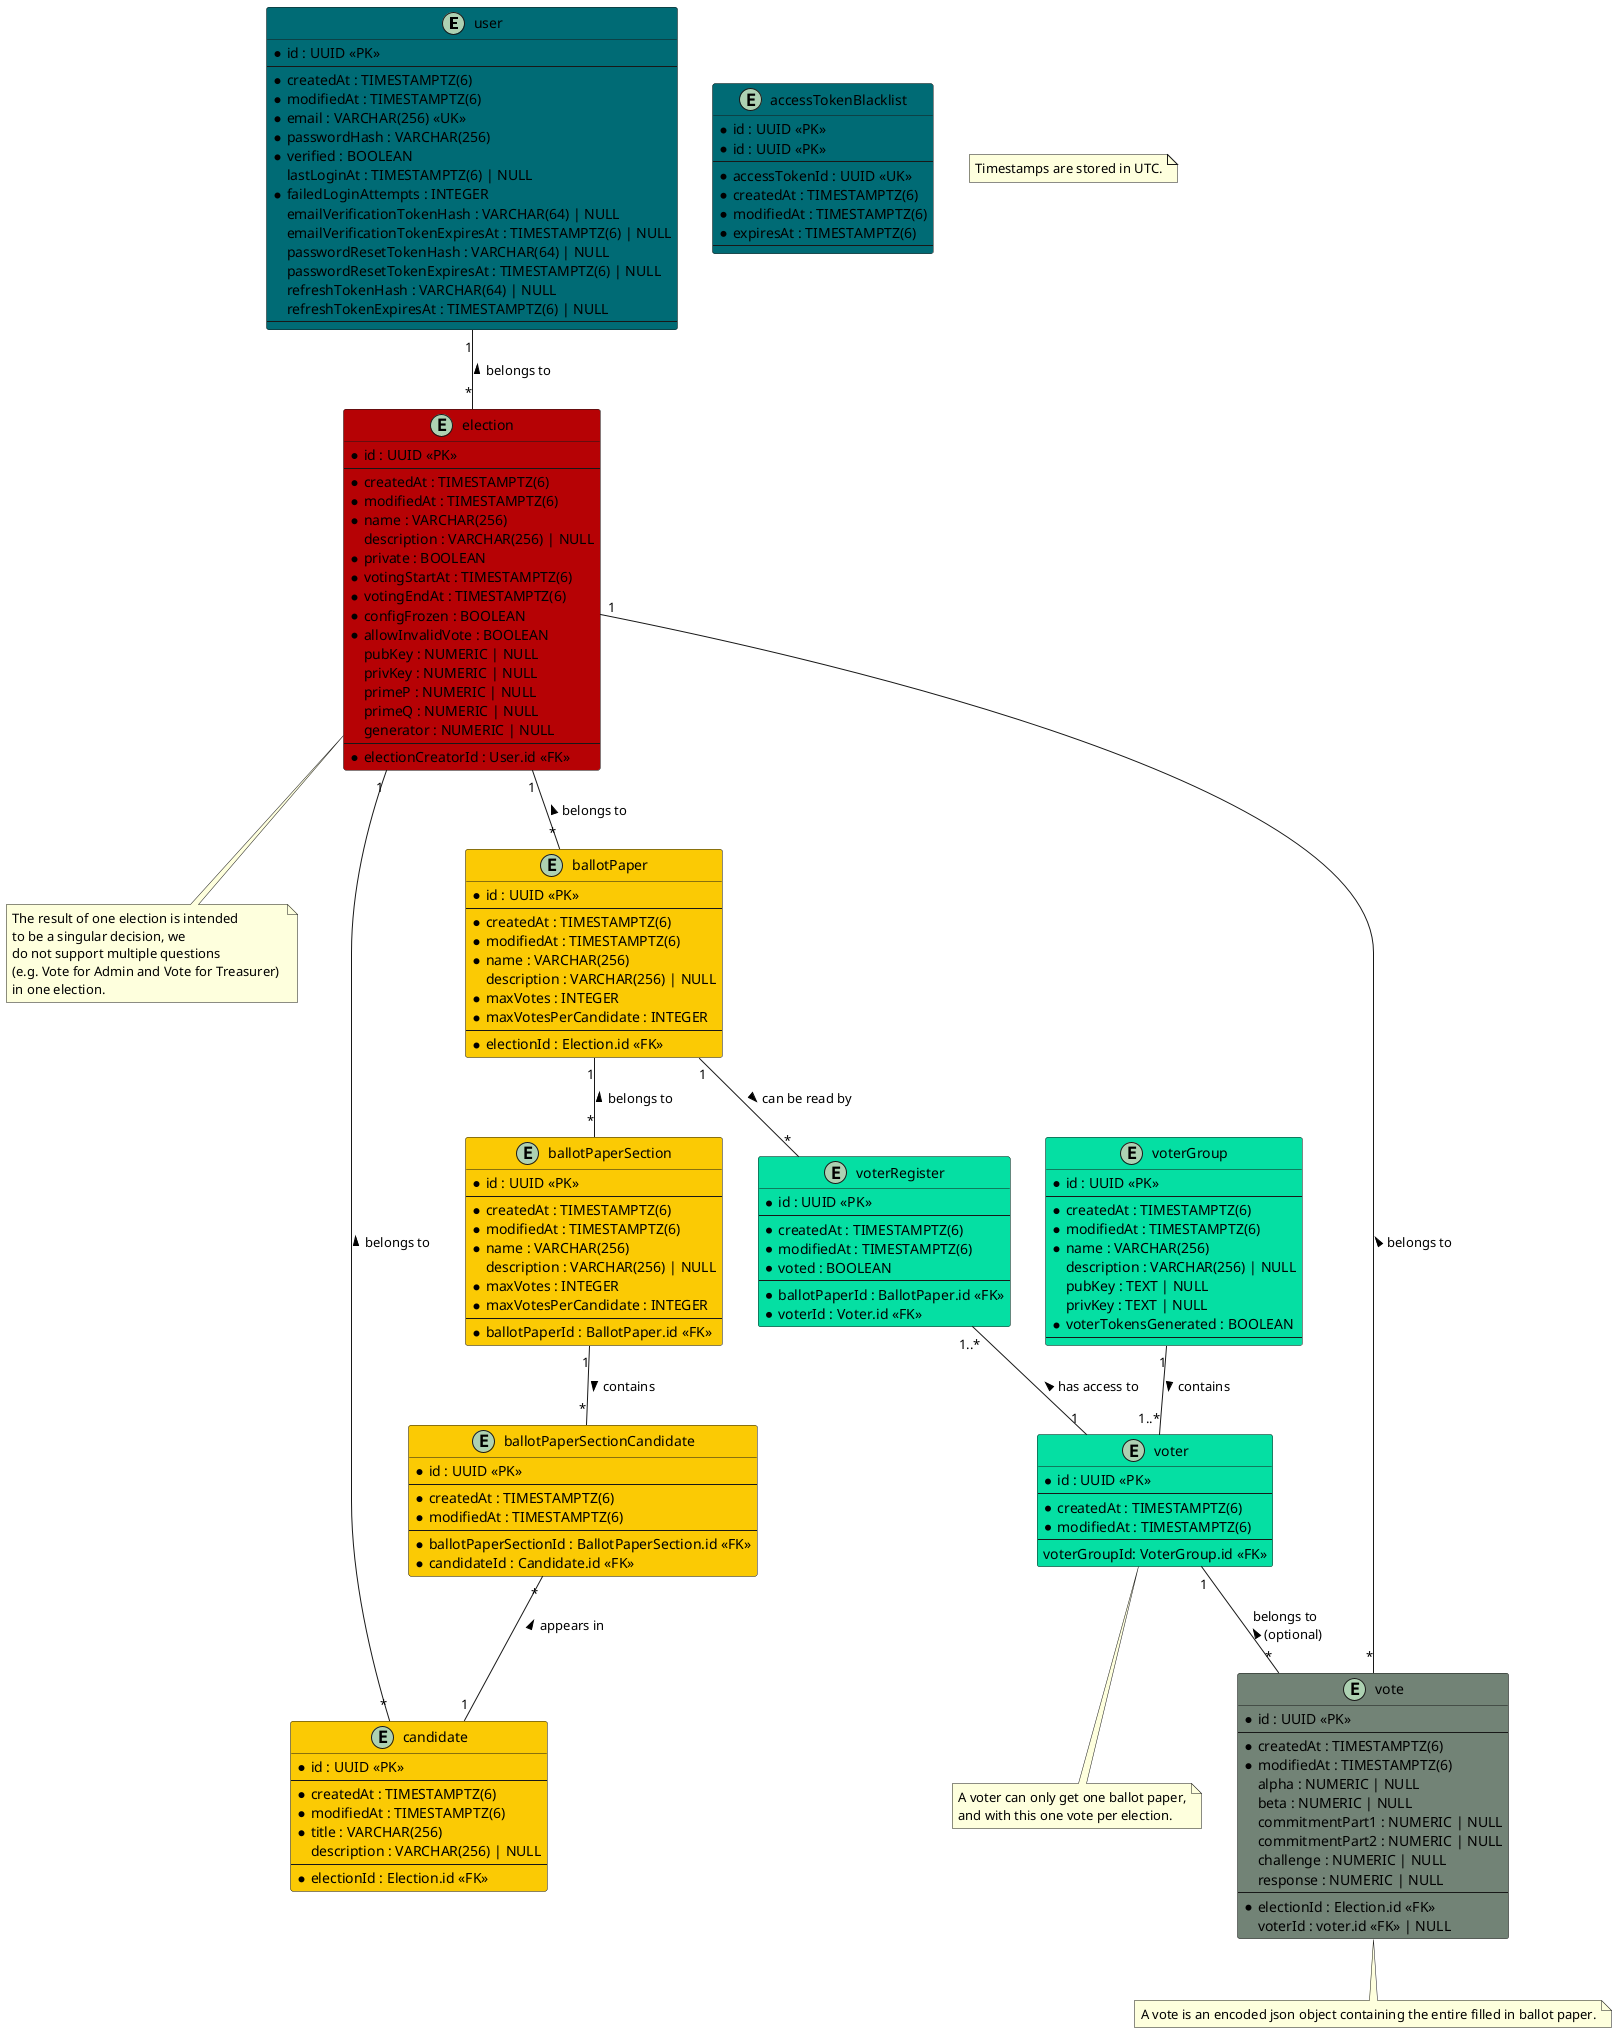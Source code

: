 @startuml dataModel

entity "user" as user #006b75 {
    * id : UUID <<PK>>
    --
    * createdAt : TIMESTAMPTZ(6)
    * modifiedAt : TIMESTAMPTZ(6)
    * email : VARCHAR(256) <<UK>>
    * passwordHash : VARCHAR(256)
    * verified : BOOLEAN
    lastLoginAt : TIMESTAMPTZ(6) | NULL
    ' failed login attempts get reset on successful login
    * failedLoginAttempts : INTEGER
    emailVerificationTokenHash : VARCHAR(64) | NULL
    emailVerificationTokenExpiresAt : TIMESTAMPTZ(6) | NULL
    passwordResetTokenHash : VARCHAR(64) | NULL
    passwordResetTokenExpiresAt : TIMESTAMPTZ(6) | NULL
    refreshTokenHash : VARCHAR(64) | NULL
    refreshTokenExpiresAt : TIMESTAMPTZ(6) | NULL
    --
}

entity "accessTokenBlacklist" as jwtBlacklist #006b75 {
    ' this table is used to store blacklisted access tokens
    ' The jti is 36 characters long if we use UUIDv4
    * id : UUID <<PK>>
    * id : UUID <<PK>>
    --
    * accessTokenId : UUID <<UK>>
    * createdAt : TIMESTAMPTZ(6)
    * modifiedAt : TIMESTAMPTZ(6)
    * expiresAt : TIMESTAMPTZ(6)
    --
}

entity "election" as elections #b60205 {
    * id : UUID <<PK>>
    --
    * createdAt : TIMESTAMPTZ(6)
    * modifiedAt : TIMESTAMPTZ(6)
    * name : VARCHAR(256)
    description : VARCHAR(256) | NULL
    * private : BOOLEAN
    * votingStartAt : TIMESTAMPTZ(6)
    * votingEndAt : TIMESTAMPTZ(6)
    * configFrozen : BOOLEAN
    * allowInvalidVote : BOOLEAN
    ' Is there a use case for `votesCounted`?
    ' * votesCounted : BOOLEAN
    ' * votesCounted : BOOLEAN
    ' Computed values such as validVotes and invalidVotes are critical - do we really want to store them?
    ' validVotes : NUMERIC | NULL
    ' invalidVotes : NUMERIC | NULL
    pubKey : NUMERIC | NULL
    privKey : NUMERIC | NULL
    primeP : NUMERIC | NULL
    primeQ : NUMERIC | NULL
    generator : NUMERIC | NULL
    --
    * electionCreatorId : User.id <<FK>>
}

note as N2
The result of one election is intended 
to be a singular decision, we 
do not support multiple questions 
(e.g. Vote for Admin and Vote for Treasurer) 
in one election.
end note

entity "ballotPaper" as ballotPapers #fbca04 {
    * id : UUID <<PK>>
    --
    * createdAt : TIMESTAMPTZ(6)
    * modifiedAt : TIMESTAMPTZ(6)
    * name : VARCHAR(256)
    description : VARCHAR(256) | NULL
    * maxVotes : INTEGER
    * maxVotesPerCandidate : INTEGER
    --
    * electionId : Election.id <<FK>>
}

entity "ballotPaperSection" as ballotPaperSections #fbca04 {
    * id : UUID <<PK>>
    --
    * createdAt : TIMESTAMPTZ(6)
    * modifiedAt : TIMESTAMPTZ(6)
    * name : VARCHAR(256)
    description : VARCHAR(256) | NULL
    * maxVotes : INTEGER
    * maxVotesPerCandidate : INTEGER
    --
    * ballotPaperId : BallotPaper.id <<FK>>
}

entity "ballotPaperSectionCandidate" as ballotPaperSectionCandidates #fbca04 {
    * id : UUID <<PK>>
    --
    * createdAt : TIMESTAMPTZ(6)
    * modifiedAt : TIMESTAMPTZ(6)
    --
    * ballotPaperSectionId : BallotPaperSection.id <<FK>>
    * candidateId : Candidate.id <<FK>>
}

entity "candidate" as candidates #fbca04 {
    * id : UUID <<PK>>
    --
    * createdAt : TIMESTAMPTZ(6)
    * modifiedAt : TIMESTAMPTZ(6)
    * title : VARCHAR(256)
    description : VARCHAR(256) | NULL
    --
    * electionId : Election.id <<FK>>
}

entity "vote" as votes #728376 {
    * id : UUID <<PK>>
    --
    * createdAt : TIMESTAMPTZ(6)
    * modifiedAt : TIMESTAMPTZ(6)
    alpha : NUMERIC | NULL
    beta : NUMERIC | NULL
    commitmentPart1 : NUMERIC | NULL
    commitmentPart2 : NUMERIC | NULL
    challenge : NUMERIC | NULL
    response : NUMERIC | NULL
    --
    * electionId : Election.id <<FK>>
    ' if the vote isn't secret, voter can be saved
    voterId : voter.id <<FK>> | NULL
}
note as N4
A vote is an encoded json object containing the entire filled in ballot paper.
end note

entity "voterRegister" as voterRegisters #05DFA3 {
    * id : UUID <<PK>>
    --
    * createdAt : TIMESTAMPTZ(6)
    * modifiedAt : TIMESTAMPTZ(6)
    * voted : BOOLEAN
    --
    * ballotPaperId : BallotPaper.id <<FK>>
    * voterId : Voter.id <<FK>>
}

entity "voter" as voters #05DFA3 {
    * id : UUID <<PK>>
    --
    * createdAt : TIMESTAMPTZ(6)
    * modifiedAt : TIMESTAMPTZ(6)
    --
    voterGroupId: VoterGroup.id <<FK>>
}
note as N3
A voter can only get one ballot paper,
and with this one vote per election.
end note

entity "voterGroup" as voterGroups #05DFA3 {
    * id : UUID <<PK>>
    --
    * createdAt : TIMESTAMPTZ(6)
    * modifiedAt : TIMESTAMPTZ(6)
    * name : VARCHAR(256)
    description : VARCHAR(256) | NULL
    pubKey : TEXT | NULL
    privKey : TEXT | NULL
    * voterTokensGenerated : BOOLEAN
    --
}

note as N1
Timestamps are stored in UTC.
end note

user "1"--"*" elections : belongs to <
elections "1"--"*" ballotPapers : belongs to <
elections -- N2
elections "1"--"*" candidates : belongs to <
ballotPapers "1"--"*" voterRegisters : can be read by >
voterRegisters "1..*"--"1" voters : has access to <
ballotPapers "1"--"*" ballotPaperSections : belongs to <
ballotPaperSections "1"--"*" ballotPaperSectionCandidates : contains >
ballotPaperSectionCandidates "*"--"1" candidates : appears in <
votes "*"--"1" elections : belongs to >
voters "1"--"*" votes : belongs to \n (optional) <
voterGroups "1"--"1..*" voters : contains >
voters -- N3
votes -- N4

@enduml